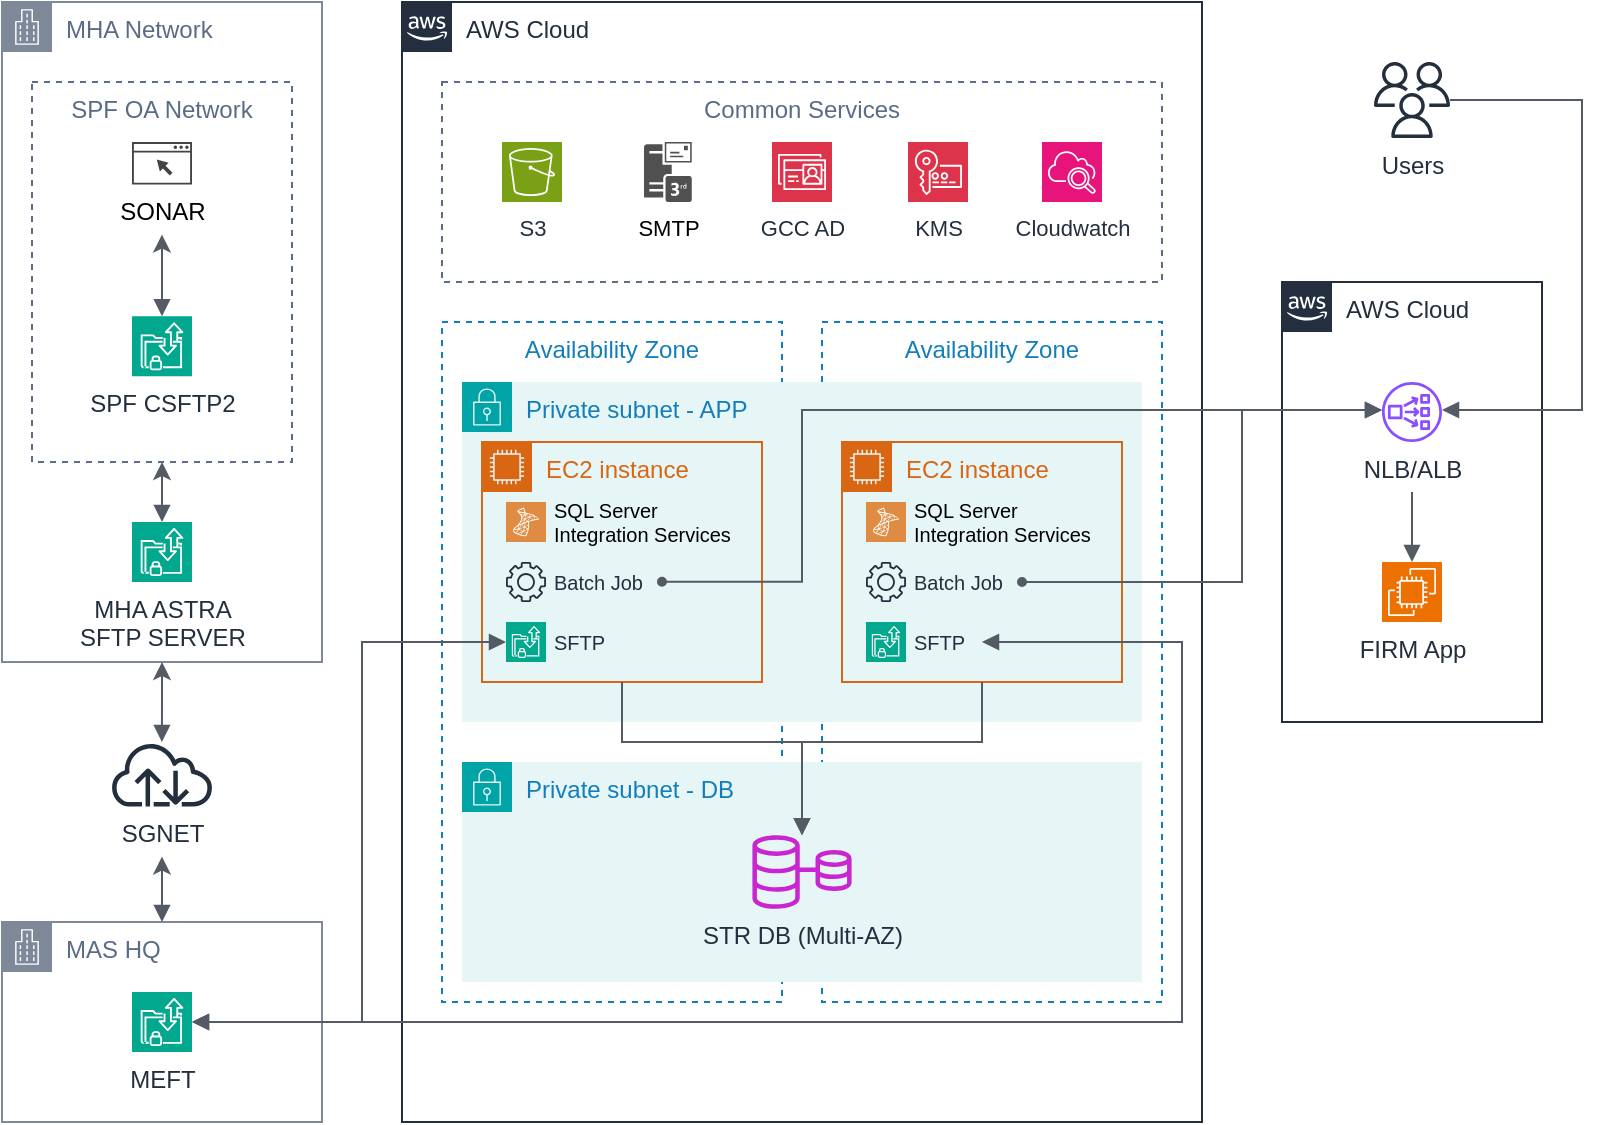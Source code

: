 <mxfile version="24.7.6">
  <diagram name="Page-1" id="zYOYBJ3NEUo-mfjruXfO">
    <mxGraphModel dx="919" dy="529" grid="1" gridSize="10" guides="1" tooltips="1" connect="1" arrows="1" fold="1" page="1" pageScale="1" pageWidth="850" pageHeight="1100" math="0" shadow="0">
      <root>
        <mxCell id="0" />
        <mxCell id="1" parent="0" />
        <mxCell id="R1-8mBZS-rYj7z3DnGg0-2" value="MHA Network" style="points=[[0,0],[0.25,0],[0.5,0],[0.75,0],[1,0],[1,0.25],[1,0.5],[1,0.75],[1,1],[0.75,1],[0.5,1],[0.25,1],[0,1],[0,0.75],[0,0.5],[0,0.25]];outlineConnect=0;gradientColor=none;html=1;whiteSpace=wrap;fontSize=12;fontStyle=0;container=1;pointerEvents=0;collapsible=0;recursiveResize=0;shape=mxgraph.aws4.group;grIcon=mxgraph.aws4.group_corporate_data_center;strokeColor=#7D8998;fillColor=none;verticalAlign=top;align=left;spacingLeft=30;fontColor=#5A6C86;dashed=0;" parent="1" vertex="1">
          <mxGeometry x="40" y="40" width="160" height="330" as="geometry" />
        </mxCell>
        <mxCell id="R1-8mBZS-rYj7z3DnGg0-6" value="SPF OA Network" style="fillColor=none;strokeColor=#5A6C86;dashed=1;verticalAlign=top;fontStyle=0;fontColor=#5A6C86;whiteSpace=wrap;html=1;" parent="R1-8mBZS-rYj7z3DnGg0-2" vertex="1">
          <mxGeometry x="15" y="40" width="130" height="190" as="geometry" />
        </mxCell>
        <mxCell id="R1-8mBZS-rYj7z3DnGg0-8" value="SPF CSFTP2" style="sketch=0;points=[[0,0,0],[0.25,0,0],[0.5,0,0],[0.75,0,0],[1,0,0],[0,1,0],[0.25,1,0],[0.5,1,0],[0.75,1,0],[1,1,0],[0,0.25,0],[0,0.5,0],[0,0.75,0],[1,0.25,0],[1,0.5,0],[1,0.75,0]];outlineConnect=0;fontColor=#232F3E;fillColor=#01A88D;strokeColor=#ffffff;dashed=0;verticalLabelPosition=bottom;verticalAlign=top;align=center;html=1;fontSize=12;fontStyle=0;aspect=fixed;shape=mxgraph.aws4.resourceIcon;resIcon=mxgraph.aws4.transfer_for_sftp;" parent="R1-8mBZS-rYj7z3DnGg0-2" vertex="1">
          <mxGeometry x="65" y="157.18" width="30" height="30" as="geometry" />
        </mxCell>
        <mxCell id="R1-8mBZS-rYj7z3DnGg0-13" value="MHA ASTRA&lt;div&gt;SFTP SERVER&lt;/div&gt;" style="sketch=0;points=[[0,0,0],[0.25,0,0],[0.5,0,0],[0.75,0,0],[1,0,0],[0,1,0],[0.25,1,0],[0.5,1,0],[0.75,1,0],[1,1,0],[0,0.25,0],[0,0.5,0],[0,0.75,0],[1,0.25,0],[1,0.5,0],[1,0.75,0]];outlineConnect=0;fontColor=#232F3E;fillColor=#01A88D;strokeColor=#ffffff;dashed=0;verticalLabelPosition=bottom;verticalAlign=top;align=center;html=1;fontSize=12;fontStyle=0;aspect=fixed;shape=mxgraph.aws4.resourceIcon;resIcon=mxgraph.aws4.transfer_for_sftp;" parent="R1-8mBZS-rYj7z3DnGg0-2" vertex="1">
          <mxGeometry x="65" y="260" width="30" height="30" as="geometry" />
        </mxCell>
        <mxCell id="xLN9YQTFIZcQ58Tzozpr-55" value="" style="edgeStyle=orthogonalEdgeStyle;html=1;endArrow=block;elbow=vertical;startArrow=classic;endFill=1;strokeColor=#545B64;rounded=0;exitX=0.5;exitY=1;exitDx=0;exitDy=25;exitPerimeter=0;startFill=1;" edge="1" parent="R1-8mBZS-rYj7z3DnGg0-2" source="xLN9YQTFIZcQ58Tzozpr-59" target="R1-8mBZS-rYj7z3DnGg0-8">
          <mxGeometry width="100" relative="1" as="geometry">
            <mxPoint x="78.545" y="125" as="sourcePoint" />
            <mxPoint x="170" y="140" as="targetPoint" />
          </mxGeometry>
        </mxCell>
        <mxCell id="xLN9YQTFIZcQ58Tzozpr-56" value="" style="edgeStyle=orthogonalEdgeStyle;html=1;endArrow=block;elbow=vertical;startArrow=classic;endFill=1;strokeColor=#545B64;rounded=0;exitX=0.5;exitY=1;exitDx=0;exitDy=0;startFill=1;" edge="1" parent="R1-8mBZS-rYj7z3DnGg0-2" source="R1-8mBZS-rYj7z3DnGg0-6" target="R1-8mBZS-rYj7z3DnGg0-13">
          <mxGeometry width="100" relative="1" as="geometry">
            <mxPoint x="70" y="250" as="sourcePoint" />
            <mxPoint x="170" y="250" as="targetPoint" />
          </mxGeometry>
        </mxCell>
        <mxCell id="xLN9YQTFIZcQ58Tzozpr-59" value="SONAR" style="sketch=0;pointerEvents=1;shadow=0;dashed=0;html=1;strokeColor=none;fillColor=#434445;aspect=fixed;labelPosition=center;verticalLabelPosition=bottom;verticalAlign=top;align=center;outlineConnect=0;shape=mxgraph.vvd.web_browser;points=[[0.5,1,0,0,25]];" vertex="1" parent="R1-8mBZS-rYj7z3DnGg0-2">
          <mxGeometry x="65" y="70" width="30" height="21.3" as="geometry" />
        </mxCell>
        <mxCell id="xLN9YQTFIZcQ58Tzozpr-1" value="SGNET" style="sketch=0;outlineConnect=0;fontColor=#232F3E;gradientColor=none;fillColor=#232F3D;strokeColor=none;dashed=0;verticalLabelPosition=bottom;verticalAlign=top;align=center;html=1;fontSize=12;fontStyle=0;aspect=fixed;pointerEvents=1;shape=mxgraph.aws4.internet;points=[[0.5,1,0,0,25]];" vertex="1" parent="1">
          <mxGeometry x="93.75" y="410" width="52.5" height="32.31" as="geometry" />
        </mxCell>
        <mxCell id="xLN9YQTFIZcQ58Tzozpr-3" value="MAS HQ" style="points=[[0,0],[0.25,0],[0.5,0],[0.75,0],[1,0],[1,0.25],[1,0.5],[1,0.75],[1,1],[0.75,1],[0.5,1],[0.25,1],[0,1],[0,0.75],[0,0.5],[0,0.25]];outlineConnect=0;gradientColor=none;html=1;whiteSpace=wrap;fontSize=12;fontStyle=0;container=1;pointerEvents=0;collapsible=0;recursiveResize=0;shape=mxgraph.aws4.group;grIcon=mxgraph.aws4.group_corporate_data_center;strokeColor=#7D8998;fillColor=none;verticalAlign=top;align=left;spacingLeft=30;fontColor=#5A6C86;dashed=0;" vertex="1" parent="1">
          <mxGeometry x="40" y="500" width="160" height="100" as="geometry" />
        </mxCell>
        <mxCell id="xLN9YQTFIZcQ58Tzozpr-4" value="MEFT" style="sketch=0;points=[[0,0,0],[0.25,0,0],[0.5,0,0],[0.75,0,0],[1,0,0],[0,1,0],[0.25,1,0],[0.5,1,0],[0.75,1,0],[1,1,0],[0,0.25,0],[0,0.5,0],[0,0.75,0],[1,0.25,0],[1,0.5,0],[1,0.75,0]];outlineConnect=0;fontColor=#232F3E;fillColor=#01A88D;strokeColor=#ffffff;dashed=0;verticalLabelPosition=bottom;verticalAlign=top;align=center;html=1;fontSize=12;fontStyle=0;shape=mxgraph.aws4.resourceIcon;resIcon=mxgraph.aws4.transfer_for_sftp;aspect=fixed;" vertex="1" parent="xLN9YQTFIZcQ58Tzozpr-3">
          <mxGeometry x="65" y="35" width="30" height="30" as="geometry" />
        </mxCell>
        <mxCell id="xLN9YQTFIZcQ58Tzozpr-9" value="AWS Cloud" style="points=[[0,0],[0.25,0],[0.5,0],[0.75,0],[1,0],[1,0.25],[1,0.5],[1,0.75],[1,1],[0.75,1],[0.5,1],[0.25,1],[0,1],[0,0.75],[0,0.5],[0,0.25]];outlineConnect=0;gradientColor=none;html=1;whiteSpace=wrap;fontSize=12;fontStyle=0;container=1;pointerEvents=0;collapsible=0;recursiveResize=0;shape=mxgraph.aws4.group;grIcon=mxgraph.aws4.group_aws_cloud_alt;strokeColor=#232F3E;fillColor=none;verticalAlign=top;align=left;spacingLeft=30;fontColor=#232F3E;dashed=0;" vertex="1" parent="1">
          <mxGeometry x="240" y="40" width="400" height="560" as="geometry" />
        </mxCell>
        <mxCell id="xLN9YQTFIZcQ58Tzozpr-10" value="Common Services" style="fillColor=none;strokeColor=#5A6C86;dashed=1;verticalAlign=top;fontStyle=0;fontColor=#5A6C86;whiteSpace=wrap;html=1;" vertex="1" parent="xLN9YQTFIZcQ58Tzozpr-9">
          <mxGeometry x="20" y="40" width="360" height="100" as="geometry" />
        </mxCell>
        <mxCell id="xLN9YQTFIZcQ58Tzozpr-11" value="S3" style="sketch=0;points=[[0,0,0],[0.25,0,0],[0.5,0,0],[0.75,0,0],[1,0,0],[0,1,0],[0.25,1,0],[0.5,1,0],[0.75,1,0],[1,1,0],[0,0.25,0],[0,0.5,0],[0,0.75,0],[1,0.25,0],[1,0.5,0],[1,0.75,0]];outlineConnect=0;fontColor=#232F3E;fillColor=#7AA116;strokeColor=#ffffff;dashed=0;verticalLabelPosition=bottom;verticalAlign=top;align=center;html=1;fontSize=11;fontStyle=0;aspect=fixed;shape=mxgraph.aws4.resourceIcon;resIcon=mxgraph.aws4.s3;" vertex="1" parent="xLN9YQTFIZcQ58Tzozpr-9">
          <mxGeometry x="50" y="70" width="30" height="30" as="geometry" />
        </mxCell>
        <mxCell id="xLN9YQTFIZcQ58Tzozpr-15" value="GCC AD" style="sketch=0;points=[[0,0,0],[0.25,0,0],[0.5,0,0],[0.75,0,0],[1,0,0],[0,1,0],[0.25,1,0],[0.5,1,0],[0.75,1,0],[1,1,0],[0,0.25,0],[0,0.5,0],[0,0.75,0],[1,0.25,0],[1,0.5,0],[1,0.75,0]];outlineConnect=0;fontColor=#232F3E;fillColor=#DD344C;strokeColor=#ffffff;dashed=0;verticalLabelPosition=bottom;verticalAlign=top;align=center;html=1;fontSize=11;fontStyle=0;aspect=fixed;shape=mxgraph.aws4.resourceIcon;resIcon=mxgraph.aws4.directory_service;" vertex="1" parent="xLN9YQTFIZcQ58Tzozpr-9">
          <mxGeometry x="185" y="70" width="30" height="30" as="geometry" />
        </mxCell>
        <mxCell id="xLN9YQTFIZcQ58Tzozpr-16" value="KMS" style="sketch=0;points=[[0,0,0],[0.25,0,0],[0.5,0,0],[0.75,0,0],[1,0,0],[0,1,0],[0.25,1,0],[0.5,1,0],[0.75,1,0],[1,1,0],[0,0.25,0],[0,0.5,0],[0,0.75,0],[1,0.25,0],[1,0.5,0],[1,0.75,0]];outlineConnect=0;fontColor=#232F3E;fillColor=#DD344C;strokeColor=#ffffff;dashed=0;verticalLabelPosition=bottom;verticalAlign=top;align=center;html=1;fontSize=11;fontStyle=0;aspect=fixed;shape=mxgraph.aws4.resourceIcon;resIcon=mxgraph.aws4.key_management_service;" vertex="1" parent="xLN9YQTFIZcQ58Tzozpr-9">
          <mxGeometry x="253" y="70" width="30" height="30" as="geometry" />
        </mxCell>
        <mxCell id="xLN9YQTFIZcQ58Tzozpr-18" value="Cloudwatch" style="sketch=0;points=[[0,0,0],[0.25,0,0],[0.5,0,0],[0.75,0,0],[1,0,0],[0,1,0],[0.25,1,0],[0.5,1,0],[0.75,1,0],[1,1,0],[0,0.25,0],[0,0.5,0],[0,0.75,0],[1,0.25,0],[1,0.5,0],[1,0.75,0]];points=[[0,0,0],[0.25,0,0],[0.5,0,0],[0.75,0,0],[1,0,0],[0,1,0],[0.25,1,0],[0.5,1,0],[0.75,1,0],[1,1,0],[0,0.25,0],[0,0.5,0],[0,0.75,0],[1,0.25,0],[1,0.5,0],[1,0.75,0]];outlineConnect=0;fontColor=#232F3E;fillColor=#E7157B;strokeColor=#ffffff;dashed=0;verticalLabelPosition=bottom;verticalAlign=top;align=center;html=1;fontSize=11;fontStyle=0;aspect=fixed;shape=mxgraph.aws4.resourceIcon;resIcon=mxgraph.aws4.cloudwatch_2;" vertex="1" parent="xLN9YQTFIZcQ58Tzozpr-9">
          <mxGeometry x="320" y="70" width="30" height="30" as="geometry" />
        </mxCell>
        <mxCell id="xLN9YQTFIZcQ58Tzozpr-21" value="SMTP" style="sketch=0;pointerEvents=1;shadow=0;dashed=0;html=1;strokeColor=none;fillColor=#505050;labelPosition=center;verticalLabelPosition=bottom;verticalAlign=top;outlineConnect=0;align=center;shape=mxgraph.office.servers.3rd_party_mail_server;fontSize=11;" vertex="1" parent="xLN9YQTFIZcQ58Tzozpr-9">
          <mxGeometry x="121" y="70" width="23.9" height="30" as="geometry" />
        </mxCell>
        <mxCell id="xLN9YQTFIZcQ58Tzozpr-22" value="Availability Zone" style="fillColor=none;strokeColor=#147EBA;dashed=1;verticalAlign=top;fontStyle=0;fontColor=#147EBA;whiteSpace=wrap;html=1;" vertex="1" parent="xLN9YQTFIZcQ58Tzozpr-9">
          <mxGeometry x="20" y="160" width="170" height="340" as="geometry" />
        </mxCell>
        <mxCell id="xLN9YQTFIZcQ58Tzozpr-24" value="Availability Zone" style="fillColor=none;strokeColor=#147EBA;dashed=1;verticalAlign=top;fontStyle=0;fontColor=#147EBA;whiteSpace=wrap;html=1;" vertex="1" parent="xLN9YQTFIZcQ58Tzozpr-9">
          <mxGeometry x="210" y="160" width="170" height="340" as="geometry" />
        </mxCell>
        <mxCell id="xLN9YQTFIZcQ58Tzozpr-25" value="Private subnet - APP" style="points=[[0,0],[0.25,0],[0.5,0],[0.75,0],[1,0],[1,0.25],[1,0.5],[1,0.75],[1,1],[0.75,1],[0.5,1],[0.25,1],[0,1],[0,0.75],[0,0.5],[0,0.25]];outlineConnect=0;gradientColor=none;html=1;whiteSpace=wrap;fontSize=12;fontStyle=0;container=1;pointerEvents=0;collapsible=0;recursiveResize=0;shape=mxgraph.aws4.group;grIcon=mxgraph.aws4.group_security_group;grStroke=0;strokeColor=#00A4A6;fillColor=#E6F6F7;verticalAlign=top;align=left;spacingLeft=30;fontColor=#147EBA;dashed=0;" vertex="1" parent="xLN9YQTFIZcQ58Tzozpr-9">
          <mxGeometry x="30" y="190" width="340" height="170" as="geometry" />
        </mxCell>
        <mxCell id="xLN9YQTFIZcQ58Tzozpr-26" value="EC2 instance" style="points=[[0,0],[0.25,0],[0.5,0],[0.75,0],[1,0],[1,0.25],[1,0.5],[1,0.75],[1,1],[0.75,1],[0.5,1],[0.25,1],[0,1],[0,0.75],[0,0.5],[0,0.25]];outlineConnect=0;gradientColor=none;html=1;whiteSpace=wrap;fontSize=12;fontStyle=0;container=1;pointerEvents=0;collapsible=0;recursiveResize=0;shape=mxgraph.aws4.group;grIcon=mxgraph.aws4.group_ec2_instance_contents;strokeColor=#D86613;fillColor=none;verticalAlign=top;align=left;spacingLeft=30;fontColor=#D86613;dashed=0;" vertex="1" parent="xLN9YQTFIZcQ58Tzozpr-25">
          <mxGeometry x="10" y="30" width="140" height="120" as="geometry" />
        </mxCell>
        <mxCell id="xLN9YQTFIZcQ58Tzozpr-27" value="SQL Server&lt;div style=&quot;font-size: 10px;&quot;&gt;Integration Services&lt;/div&gt;" style="sketch=0;pointerEvents=1;shadow=0;dashed=0;html=1;strokeColor=none;fillColor=#DF8C42;labelPosition=right;verticalLabelPosition=middle;verticalAlign=middle;align=left;outlineConnect=0;shape=mxgraph.veeam2.microsoft_sql;fontSize=10;spacingLeft=2;" vertex="1" parent="xLN9YQTFIZcQ58Tzozpr-26">
          <mxGeometry x="12" y="30" width="20" height="20" as="geometry" />
        </mxCell>
        <mxCell id="xLN9YQTFIZcQ58Tzozpr-30" value="SFTP" style="sketch=0;points=[[0,0,0],[0.25,0,0],[0.5,0,0],[0.75,0,0],[1,0,0],[0,1,0],[0.25,1,0],[0.5,1,0],[0.75,1,0],[1,1,0],[0,0.25,0],[0,0.5,0],[0,0.75,0],[1,0.25,0],[1,0.5,0],[1,0.75,0]];outlineConnect=0;fontColor=#232F3E;fillColor=#01A88D;strokeColor=#ffffff;dashed=0;verticalLabelPosition=middle;verticalAlign=middle;align=left;html=1;fontSize=10;fontStyle=0;aspect=fixed;shape=mxgraph.aws4.resourceIcon;resIcon=mxgraph.aws4.transfer_for_sftp;labelPosition=right;spacingLeft=2;" vertex="1" parent="xLN9YQTFIZcQ58Tzozpr-26">
          <mxGeometry x="12" y="90" width="20" height="20" as="geometry" />
        </mxCell>
        <mxCell id="xLN9YQTFIZcQ58Tzozpr-29" value="Batch Job" style="sketch=0;outlineConnect=0;fontColor=#232F3E;gradientColor=none;fillColor=#232F3D;strokeColor=none;dashed=0;verticalLabelPosition=middle;verticalAlign=middle;align=left;html=1;fontSize=10;fontStyle=0;aspect=fixed;pointerEvents=1;shape=mxgraph.aws4.gear;labelPosition=right;spacingLeft=2;" vertex="1" parent="xLN9YQTFIZcQ58Tzozpr-26">
          <mxGeometry x="12" y="60" width="20" height="20" as="geometry" />
        </mxCell>
        <mxCell id="xLN9YQTFIZcQ58Tzozpr-31" value="EC2 instance" style="points=[[0,0],[0.25,0],[0.5,0],[0.75,0],[1,0],[1,0.25],[1,0.5],[1,0.75],[1,1],[0.75,1],[0.5,1],[0.25,1],[0,1],[0,0.75],[0,0.5],[0,0.25]];outlineConnect=0;gradientColor=none;html=1;whiteSpace=wrap;fontSize=12;fontStyle=0;container=1;pointerEvents=0;collapsible=0;recursiveResize=0;shape=mxgraph.aws4.group;grIcon=mxgraph.aws4.group_ec2_instance_contents;strokeColor=#D86613;fillColor=none;verticalAlign=top;align=left;spacingLeft=30;fontColor=#D86613;dashed=0;" vertex="1" parent="xLN9YQTFIZcQ58Tzozpr-25">
          <mxGeometry x="190" y="30" width="140" height="120" as="geometry" />
        </mxCell>
        <mxCell id="xLN9YQTFIZcQ58Tzozpr-32" value="SQL Server&lt;div style=&quot;font-size: 10px;&quot;&gt;Integration Services&lt;/div&gt;" style="sketch=0;pointerEvents=1;shadow=0;dashed=0;html=1;strokeColor=none;fillColor=#DF8C42;labelPosition=right;verticalLabelPosition=middle;verticalAlign=middle;align=left;outlineConnect=0;shape=mxgraph.veeam2.microsoft_sql;fontSize=10;spacingLeft=2;" vertex="1" parent="xLN9YQTFIZcQ58Tzozpr-31">
          <mxGeometry x="12" y="30" width="20" height="20" as="geometry" />
        </mxCell>
        <mxCell id="xLN9YQTFIZcQ58Tzozpr-33" value="SFTP" style="sketch=0;points=[[0,0,0],[0.25,0,0],[0.5,0,0],[0.75,0,0],[1,0,0],[0,1,0],[0.25,1,0],[0.5,1,0],[0.75,1,0],[1,1,0],[0,0.25,0],[0,0.5,0],[0,0.75,0],[1,0.25,0],[1,0.5,0],[1,0.75,0]];outlineConnect=0;fontColor=#232F3E;fillColor=#01A88D;strokeColor=#ffffff;dashed=0;verticalLabelPosition=middle;verticalAlign=middle;align=left;html=1;fontSize=10;fontStyle=0;aspect=fixed;shape=mxgraph.aws4.resourceIcon;resIcon=mxgraph.aws4.transfer_for_sftp;labelPosition=right;spacingLeft=2;" vertex="1" parent="xLN9YQTFIZcQ58Tzozpr-31">
          <mxGeometry x="12" y="90" width="20" height="20" as="geometry" />
        </mxCell>
        <mxCell id="xLN9YQTFIZcQ58Tzozpr-34" value="Batch Job" style="sketch=0;outlineConnect=0;fontColor=#232F3E;gradientColor=none;fillColor=#232F3D;strokeColor=none;dashed=0;verticalLabelPosition=middle;verticalAlign=middle;align=left;html=1;fontSize=10;fontStyle=0;aspect=fixed;pointerEvents=1;shape=mxgraph.aws4.gear;labelPosition=right;spacingLeft=2;" vertex="1" parent="xLN9YQTFIZcQ58Tzozpr-31">
          <mxGeometry x="12" y="60" width="20" height="20" as="geometry" />
        </mxCell>
        <mxCell id="xLN9YQTFIZcQ58Tzozpr-40" value="Private subnet - DB" style="points=[[0,0],[0.25,0],[0.5,0],[0.75,0],[1,0],[1,0.25],[1,0.5],[1,0.75],[1,1],[0.75,1],[0.5,1],[0.25,1],[0,1],[0,0.75],[0,0.5],[0,0.25]];outlineConnect=0;gradientColor=none;html=1;whiteSpace=wrap;fontSize=12;fontStyle=0;container=1;pointerEvents=0;collapsible=0;recursiveResize=0;shape=mxgraph.aws4.group;grIcon=mxgraph.aws4.group_security_group;grStroke=0;strokeColor=#00A4A6;fillColor=#E6F6F7;verticalAlign=top;align=left;spacingLeft=30;fontColor=#147EBA;dashed=0;" vertex="1" parent="xLN9YQTFIZcQ58Tzozpr-9">
          <mxGeometry x="30" y="380" width="340" height="110" as="geometry" />
        </mxCell>
        <mxCell id="xLN9YQTFIZcQ58Tzozpr-41" value="STR DB (Multi-AZ)" style="sketch=0;outlineConnect=0;fontColor=#232F3E;gradientColor=none;fillColor=#C925D1;strokeColor=none;dashed=0;verticalLabelPosition=bottom;verticalAlign=top;align=center;html=1;fontSize=12;fontStyle=0;aspect=fixed;pointerEvents=1;shape=mxgraph.aws4.rds_multi_az;" vertex="1" parent="xLN9YQTFIZcQ58Tzozpr-40">
          <mxGeometry x="145.21" y="36.57" width="49.58" height="36.86" as="geometry" />
        </mxCell>
        <mxCell id="xLN9YQTFIZcQ58Tzozpr-45" value="" style="edgeStyle=orthogonalEdgeStyle;html=1;endArrow=block;elbow=vertical;startArrow=none;endFill=1;strokeColor=#545B64;rounded=0;exitX=0.5;exitY=1;exitDx=0;exitDy=0;" edge="1" parent="xLN9YQTFIZcQ58Tzozpr-9" source="xLN9YQTFIZcQ58Tzozpr-26" target="xLN9YQTFIZcQ58Tzozpr-41">
          <mxGeometry width="100" relative="1" as="geometry">
            <mxPoint x="140" y="260" as="sourcePoint" />
            <mxPoint x="200" y="420" as="targetPoint" />
            <Array as="points">
              <mxPoint x="110" y="370" />
              <mxPoint x="200" y="370" />
            </Array>
          </mxGeometry>
        </mxCell>
        <mxCell id="xLN9YQTFIZcQ58Tzozpr-47" value="" style="edgeStyle=orthogonalEdgeStyle;html=1;endArrow=block;elbow=vertical;startArrow=none;endFill=1;strokeColor=#545B64;rounded=0;exitX=0.5;exitY=1;exitDx=0;exitDy=0;" edge="1" parent="xLN9YQTFIZcQ58Tzozpr-9" source="xLN9YQTFIZcQ58Tzozpr-31" target="xLN9YQTFIZcQ58Tzozpr-41">
          <mxGeometry width="100" relative="1" as="geometry">
            <mxPoint x="140" y="260" as="sourcePoint" />
            <mxPoint x="200" y="420" as="targetPoint" />
            <Array as="points">
              <mxPoint x="290" y="370" />
              <mxPoint x="200" y="370" />
            </Array>
          </mxGeometry>
        </mxCell>
        <mxCell id="xLN9YQTFIZcQ58Tzozpr-35" value="AWS Cloud" style="points=[[0,0],[0.25,0],[0.5,0],[0.75,0],[1,0],[1,0.25],[1,0.5],[1,0.75],[1,1],[0.75,1],[0.5,1],[0.25,1],[0,1],[0,0.75],[0,0.5],[0,0.25]];outlineConnect=0;gradientColor=none;html=1;whiteSpace=wrap;fontSize=12;fontStyle=0;container=1;pointerEvents=0;collapsible=0;recursiveResize=0;shape=mxgraph.aws4.group;grIcon=mxgraph.aws4.group_aws_cloud_alt;strokeColor=#232F3E;fillColor=none;verticalAlign=top;align=left;spacingLeft=30;fontColor=#232F3E;dashed=0;" vertex="1" parent="1">
          <mxGeometry x="680" y="180" width="130" height="220" as="geometry" />
        </mxCell>
        <mxCell id="xLN9YQTFIZcQ58Tzozpr-36" value="NLB/ALB" style="sketch=0;outlineConnect=0;fontColor=#232F3E;gradientColor=none;fillColor=#8C4FFF;strokeColor=none;dashed=0;verticalLabelPosition=bottom;verticalAlign=top;align=center;html=1;fontSize=12;fontStyle=0;aspect=fixed;pointerEvents=1;shape=mxgraph.aws4.network_load_balancer;points=[[0.5,1,0,0,25]];" vertex="1" parent="xLN9YQTFIZcQ58Tzozpr-35">
          <mxGeometry x="50" y="50" width="30" height="30" as="geometry" />
        </mxCell>
        <mxCell id="xLN9YQTFIZcQ58Tzozpr-37" value="FIRM App" style="sketch=0;points=[[0,0,0],[0.25,0,0],[0.5,0,0],[0.75,0,0],[1,0,0],[0,1,0],[0.25,1,0],[0.5,1,0],[0.75,1,0],[1,1,0],[0,0.25,0],[0,0.5,0],[0,0.75,0],[1,0.25,0],[1,0.5,0],[1,0.75,0]];outlineConnect=0;fontColor=#232F3E;fillColor=#ED7100;strokeColor=#ffffff;dashed=0;verticalLabelPosition=bottom;verticalAlign=top;align=center;html=1;fontSize=12;fontStyle=0;aspect=fixed;shape=mxgraph.aws4.resourceIcon;resIcon=mxgraph.aws4.ec2;" vertex="1" parent="xLN9YQTFIZcQ58Tzozpr-35">
          <mxGeometry x="50" y="140" width="30" height="30" as="geometry" />
        </mxCell>
        <mxCell id="xLN9YQTFIZcQ58Tzozpr-51" value="" style="edgeStyle=orthogonalEdgeStyle;html=1;endArrow=block;elbow=vertical;startArrow=none;endFill=1;strokeColor=#545B64;rounded=0;exitX=0.5;exitY=1;exitDx=0;exitDy=25;exitPerimeter=0;" edge="1" parent="xLN9YQTFIZcQ58Tzozpr-35" source="xLN9YQTFIZcQ58Tzozpr-36" target="xLN9YQTFIZcQ58Tzozpr-37">
          <mxGeometry width="100" relative="1" as="geometry">
            <mxPoint x="60" y="120" as="sourcePoint" />
            <mxPoint x="160" y="120" as="targetPoint" />
          </mxGeometry>
        </mxCell>
        <mxCell id="xLN9YQTFIZcQ58Tzozpr-44" value="" style="edgeStyle=orthogonalEdgeStyle;html=1;endArrow=block;elbow=vertical;startArrow=oval;endFill=1;strokeColor=#545B64;rounded=0;startFill=1;startSize=4;exitX=0.647;exitY=0.382;exitDx=0;exitDy=0;exitPerimeter=0;" edge="1" parent="1" source="xLN9YQTFIZcQ58Tzozpr-22" target="xLN9YQTFIZcQ58Tzozpr-36">
          <mxGeometry width="100" relative="1" as="geometry">
            <mxPoint x="370" y="326" as="sourcePoint" />
            <mxPoint x="480" y="300" as="targetPoint" />
            <Array as="points">
              <mxPoint x="440" y="330" />
              <mxPoint x="440" y="244" />
            </Array>
          </mxGeometry>
        </mxCell>
        <mxCell id="xLN9YQTFIZcQ58Tzozpr-48" value="" style="edgeStyle=orthogonalEdgeStyle;html=1;endArrow=block;elbow=vertical;startArrow=oval;endFill=1;strokeColor=#545B64;rounded=0;startFill=1;startSize=4;" edge="1" parent="1" target="xLN9YQTFIZcQ58Tzozpr-36">
          <mxGeometry width="100" relative="1" as="geometry">
            <mxPoint x="550" y="330" as="sourcePoint" />
            <mxPoint x="480" y="300" as="targetPoint" />
            <Array as="points">
              <mxPoint x="660" y="330" />
              <mxPoint x="660" y="244" />
            </Array>
          </mxGeometry>
        </mxCell>
        <mxCell id="xLN9YQTFIZcQ58Tzozpr-49" value="Users" style="sketch=0;outlineConnect=0;fontColor=#232F3E;gradientColor=none;fillColor=#232F3D;strokeColor=none;dashed=0;verticalLabelPosition=bottom;verticalAlign=top;align=center;html=1;fontSize=12;fontStyle=0;aspect=fixed;pointerEvents=1;shape=mxgraph.aws4.users;" vertex="1" parent="1">
          <mxGeometry x="726" y="70" width="38" height="38" as="geometry" />
        </mxCell>
        <mxCell id="xLN9YQTFIZcQ58Tzozpr-50" value="" style="edgeStyle=orthogonalEdgeStyle;html=1;endArrow=block;elbow=vertical;startArrow=none;endFill=1;strokeColor=#545B64;rounded=0;jumpStyle=none;" edge="1" parent="1" source="xLN9YQTFIZcQ58Tzozpr-49" target="xLN9YQTFIZcQ58Tzozpr-36">
          <mxGeometry width="100" relative="1" as="geometry">
            <mxPoint x="720" y="110" as="sourcePoint" />
            <mxPoint x="820" y="110" as="targetPoint" />
            <Array as="points">
              <mxPoint x="830" y="89" />
              <mxPoint x="830" y="244" />
            </Array>
          </mxGeometry>
        </mxCell>
        <mxCell id="xLN9YQTFIZcQ58Tzozpr-52" value="" style="edgeStyle=orthogonalEdgeStyle;html=1;endArrow=block;elbow=vertical;startArrow=classic;endFill=1;strokeColor=#545B64;rounded=0;exitX=0.5;exitY=1;exitDx=0;exitDy=25;exitPerimeter=0;startFill=1;" edge="1" parent="1" source="xLN9YQTFIZcQ58Tzozpr-1" target="xLN9YQTFIZcQ58Tzozpr-3">
          <mxGeometry width="100" relative="1" as="geometry">
            <mxPoint x="120" y="490" as="sourcePoint" />
            <mxPoint x="200" y="490" as="targetPoint" />
          </mxGeometry>
        </mxCell>
        <mxCell id="xLN9YQTFIZcQ58Tzozpr-53" value="" style="edgeStyle=orthogonalEdgeStyle;html=1;endArrow=block;elbow=vertical;startArrow=classic;endFill=1;strokeColor=#545B64;rounded=0;exitX=0.5;exitY=1;exitDx=0;exitDy=0;startFill=1;" edge="1" parent="1" source="R1-8mBZS-rYj7z3DnGg0-2" target="xLN9YQTFIZcQ58Tzozpr-1">
          <mxGeometry width="100" relative="1" as="geometry">
            <mxPoint x="120" y="400" as="sourcePoint" />
            <mxPoint x="220" y="400" as="targetPoint" />
          </mxGeometry>
        </mxCell>
        <mxCell id="xLN9YQTFIZcQ58Tzozpr-57" value="" style="edgeStyle=orthogonalEdgeStyle;html=1;endArrow=block;elbow=vertical;startArrow=block;startFill=1;endFill=1;strokeColor=#545B64;rounded=0;entryX=0;entryY=0.5;entryDx=0;entryDy=0;entryPerimeter=0;exitX=1;exitY=0.5;exitDx=0;exitDy=0;exitPerimeter=0;" edge="1" parent="1" source="xLN9YQTFIZcQ58Tzozpr-4" target="xLN9YQTFIZcQ58Tzozpr-30">
          <mxGeometry width="100" relative="1" as="geometry">
            <mxPoint x="220" y="600" as="sourcePoint" />
            <mxPoint x="240" y="570" as="targetPoint" />
            <Array as="points">
              <mxPoint x="220" y="550" />
              <mxPoint x="220" y="360" />
            </Array>
          </mxGeometry>
        </mxCell>
        <mxCell id="xLN9YQTFIZcQ58Tzozpr-64" value="" style="edgeStyle=orthogonalEdgeStyle;html=1;endArrow=block;elbow=vertical;startArrow=block;startFill=1;endFill=1;strokeColor=#545B64;rounded=0;exitX=1;exitY=0.5;exitDx=0;exitDy=0;exitPerimeter=0;" edge="1" parent="1" source="xLN9YQTFIZcQ58Tzozpr-4">
          <mxGeometry width="100" relative="1" as="geometry">
            <mxPoint x="220" y="590" as="sourcePoint" />
            <mxPoint x="530" y="360" as="targetPoint" />
            <Array as="points">
              <mxPoint x="630" y="550" />
              <mxPoint x="630" y="360" />
              <mxPoint x="530" y="360" />
            </Array>
          </mxGeometry>
        </mxCell>
      </root>
    </mxGraphModel>
  </diagram>
</mxfile>
